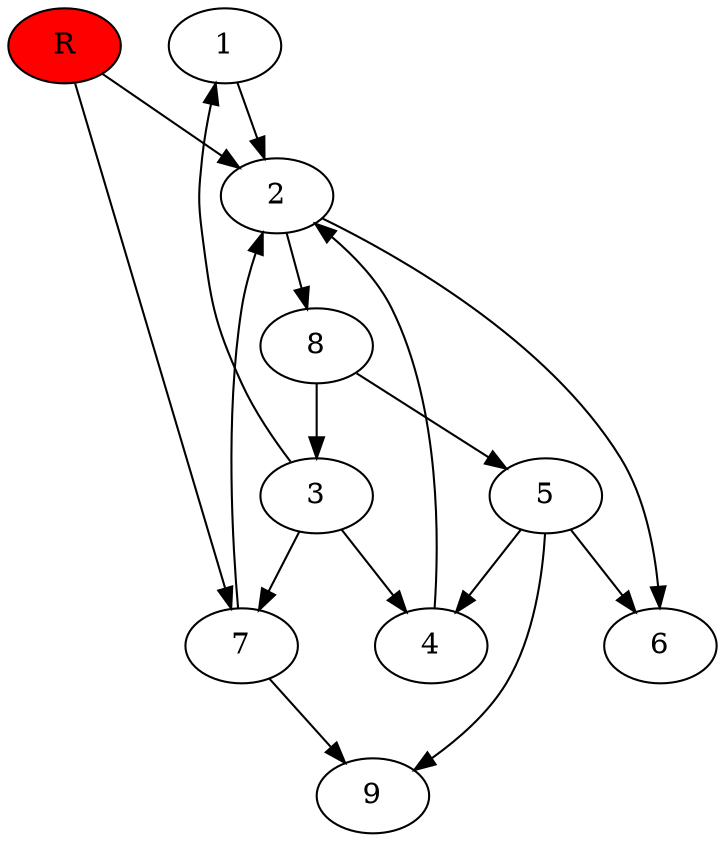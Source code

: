 digraph prb42718 {
	1
	2
	3
	4
	5
	6
	7
	8
	R [fillcolor="#ff0000" style=filled]
	1 -> 2
	2 -> 6
	2 -> 8
	3 -> 1
	3 -> 4
	3 -> 7
	4 -> 2
	5 -> 4
	5 -> 6
	5 -> 9
	7 -> 2
	7 -> 9
	8 -> 3
	8 -> 5
	R -> 2
	R -> 7
}
